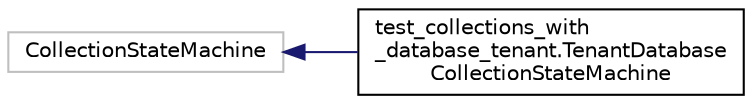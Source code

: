 digraph "Graphical Class Hierarchy"
{
 // LATEX_PDF_SIZE
  edge [fontname="Helvetica",fontsize="10",labelfontname="Helvetica",labelfontsize="10"];
  node [fontname="Helvetica",fontsize="10",shape=record];
  rankdir="LR";
  Node15669 [label="CollectionStateMachine",height=0.2,width=0.4,color="grey75", fillcolor="white", style="filled",tooltip=" "];
  Node15669 -> Node0 [dir="back",color="midnightblue",fontsize="10",style="solid",fontname="Helvetica"];
  Node0 [label="test_collections_with\l_database_tenant.TenantDatabase\lCollectionStateMachine",height=0.2,width=0.4,color="black", fillcolor="white", style="filled",URL="$classtest__collections__with__database__tenant_1_1TenantDatabaseCollectionStateMachine.html",tooltip=" "];
}
